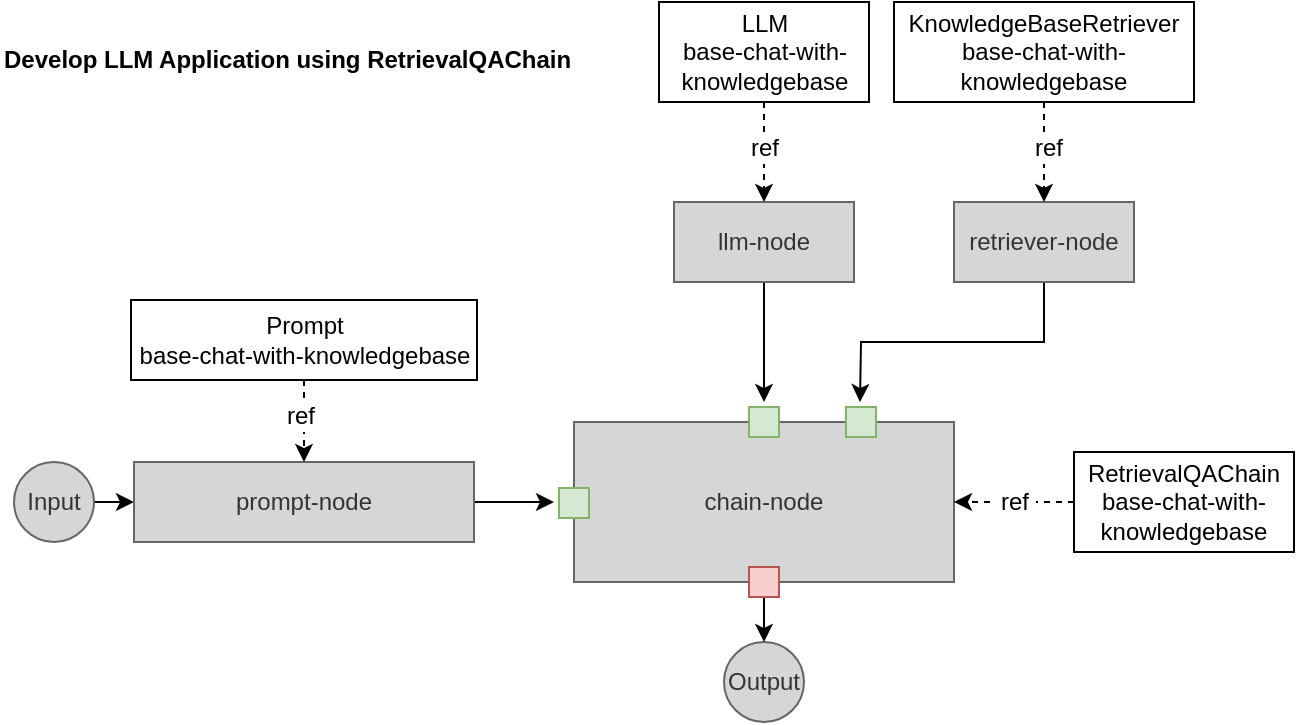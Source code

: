<mxfile version="12.2.4" pages="1"><diagram id="Zn4FlFsgrMPtoJGrlCBt" name="kao-qa-app-flow"><mxGraphModel dx="1045" dy="517" grid="0" gridSize="10" guides="1" tooltips="1" connect="1" arrows="1" fold="1" page="1" pageScale="1" pageWidth="827" pageHeight="1169" math="0" shadow="0"><root><mxCell id="0"/><mxCell id="1" parent="0"/><mxCell id="22" style="edgeStyle=orthogonalEdgeStyle;rounded=0;orthogonalLoop=1;jettySize=auto;html=1;exitX=1;exitY=0.5;exitDx=0;exitDy=0;entryX=0;entryY=0.5;entryDx=0;entryDy=0;" parent="1" source="29" target="3" edge="1"><mxGeometry relative="1" as="geometry"><mxPoint x="130" y="290" as="sourcePoint"/></mxGeometry></mxCell><mxCell id="9" style="edgeStyle=orthogonalEdgeStyle;rounded=0;orthogonalLoop=1;jettySize=auto;html=1;exitX=1;exitY=0.5;exitDx=0;exitDy=0;" parent="1" source="3" edge="1"><mxGeometry relative="1" as="geometry"><mxPoint x="320" y="290" as="targetPoint"/></mxGeometry></mxCell><mxCell id="3" value="prompt-node" style="rounded=0;whiteSpace=wrap;html=1;fillColor=#D6D6D6;strokeColor=#666666;fontColor=#333333;" parent="1" vertex="1"><mxGeometry x="110" y="270" width="170" height="40" as="geometry"/></mxCell><mxCell id="10" style="edgeStyle=orthogonalEdgeStyle;rounded=0;orthogonalLoop=1;jettySize=auto;html=1;exitX=0.5;exitY=1;exitDx=0;exitDy=0;" parent="1" source="4" edge="1"><mxGeometry relative="1" as="geometry"><mxPoint x="425" y="240" as="targetPoint"/></mxGeometry></mxCell><mxCell id="4" value="llm-node" style="rounded=0;whiteSpace=wrap;html=1;fillColor=#D6D6D6;strokeColor=#666666;fontColor=#333333;" parent="1" vertex="1"><mxGeometry x="380" y="140" width="90" height="40" as="geometry"/></mxCell><mxCell id="14" style="edgeStyle=orthogonalEdgeStyle;rounded=0;orthogonalLoop=1;jettySize=auto;html=1;exitX=0.5;exitY=1;exitDx=0;exitDy=0;" parent="1" source="5" edge="1"><mxGeometry relative="1" as="geometry"><mxPoint x="473" y="240" as="targetPoint"/></mxGeometry></mxCell><mxCell id="5" value="retriever-node" style="rounded=0;whiteSpace=wrap;html=1;fillColor=#D6D6D6;strokeColor=#666666;fontColor=#333333;" parent="1" vertex="1"><mxGeometry x="520" y="140" width="90" height="40" as="geometry"/></mxCell><mxCell id="6" value="chain-node" style="rounded=0;whiteSpace=wrap;html=1;fillColor=#D6D6D6;strokeColor=#666666;fontColor=#333333;" parent="1" vertex="1"><mxGeometry x="330" y="250" width="190" height="80" as="geometry"/></mxCell><mxCell id="8" style="edgeStyle=orthogonalEdgeStyle;rounded=0;orthogonalLoop=1;jettySize=auto;html=1;exitX=0.5;exitY=1;exitDx=0;exitDy=0;entryX=0.5;entryY=0;entryDx=0;entryDy=0;dashed=1;" parent="1" source="7" target="4" edge="1"><mxGeometry relative="1" as="geometry"/></mxCell><mxCell id="17" value="ref" style="text;html=1;resizable=0;points=[];align=center;verticalAlign=middle;labelBackgroundColor=#ffffff;" parent="8" vertex="1" connectable="0"><mxGeometry x="-0.096" relative="1" as="geometry"><mxPoint as="offset"/></mxGeometry></mxCell><mxCell id="7" value="LLM&lt;br&gt;base-chat-with-knowledgebase" style="rounded=0;whiteSpace=wrap;html=1;" parent="1" vertex="1"><mxGeometry x="372.5" y="40" width="105" height="50" as="geometry"/></mxCell><mxCell id="13" style="edgeStyle=orthogonalEdgeStyle;rounded=0;orthogonalLoop=1;jettySize=auto;html=1;exitX=0.5;exitY=1;exitDx=0;exitDy=0;entryX=0.5;entryY=0;entryDx=0;entryDy=0;dashed=1;" parent="1" source="12" target="5" edge="1"><mxGeometry relative="1" as="geometry"/></mxCell><mxCell id="16" value="ref" style="text;html=1;resizable=0;points=[];align=center;verticalAlign=middle;labelBackgroundColor=#ffffff;" parent="13" vertex="1" connectable="0"><mxGeometry x="-0.096" y="2" relative="1" as="geometry"><mxPoint as="offset"/></mxGeometry></mxCell><mxCell id="12" value="KnowledgeBaseRetriever&lt;br&gt;base-chat-with-knowledgebase" style="rounded=0;whiteSpace=wrap;html=1;" parent="1" vertex="1"><mxGeometry x="490" y="40" width="150" height="50" as="geometry"/></mxCell><mxCell id="19" value="&amp;nbsp;" style="edgeStyle=orthogonalEdgeStyle;rounded=0;orthogonalLoop=1;jettySize=auto;html=1;exitX=0;exitY=0.5;exitDx=0;exitDy=0;entryX=1;entryY=0.5;entryDx=0;entryDy=0;dashed=1;" parent="1" source="18" target="6" edge="1"><mxGeometry relative="1" as="geometry"/></mxCell><mxCell id="20" value="&amp;nbsp;ref&amp;nbsp;" style="text;html=1;resizable=0;points=[];align=center;verticalAlign=middle;labelBackgroundColor=#ffffff;" parent="19" vertex="1" connectable="0"><mxGeometry x="0.267" relative="1" as="geometry"><mxPoint x="8" as="offset"/></mxGeometry></mxCell><mxCell id="18" value="RetrievalQAChain&lt;br&gt;base-chat-with-knowledgebase" style="rounded=0;whiteSpace=wrap;html=1;" parent="1" vertex="1"><mxGeometry x="580" y="265" width="110" height="50" as="geometry"/></mxCell><mxCell id="25" value="" style="rounded=0;whiteSpace=wrap;html=1;fillColor=#d5e8d4;strokeColor=#82b366;" parent="1" vertex="1"><mxGeometry x="417.5" y="242.5" width="15" height="15" as="geometry"/></mxCell><mxCell id="27" value="" style="rounded=0;whiteSpace=wrap;html=1;fillColor=#d5e8d4;strokeColor=#82b366;" parent="1" vertex="1"><mxGeometry x="466" y="242.5" width="15" height="15" as="geometry"/></mxCell><mxCell id="28" value="" style="rounded=0;whiteSpace=wrap;html=1;fillColor=#d5e8d4;strokeColor=#82b366;" parent="1" vertex="1"><mxGeometry x="322.5" y="283" width="15" height="15" as="geometry"/></mxCell><mxCell id="29" value="Input" style="ellipse;whiteSpace=wrap;html=1;aspect=fixed;strokeColor=#666666;fillColor=#D6D6D6;fontColor=#333333;" parent="1" vertex="1"><mxGeometry x="50" y="270" width="40" height="40" as="geometry"/></mxCell><mxCell id="30" value="Output" style="ellipse;whiteSpace=wrap;html=1;aspect=fixed;strokeColor=#666666;fillColor=#D6D6D6;fontColor=#333333;" parent="1" vertex="1"><mxGeometry x="405" y="360" width="40" height="40" as="geometry"/></mxCell><mxCell id="35" style="edgeStyle=orthogonalEdgeStyle;rounded=0;orthogonalLoop=1;jettySize=auto;html=1;exitX=0.5;exitY=1;exitDx=0;exitDy=0;entryX=0.5;entryY=0;entryDx=0;entryDy=0;" parent="1" source="31" target="30" edge="1"><mxGeometry relative="1" as="geometry"/></mxCell><mxCell id="31" value="" style="rounded=0;whiteSpace=wrap;html=1;fillColor=#f8cecc;strokeColor=#b85450;" parent="1" vertex="1"><mxGeometry x="417.5" y="322.5" width="15" height="15" as="geometry"/></mxCell><mxCell id="41" style="edgeStyle=orthogonalEdgeStyle;rounded=0;orthogonalLoop=1;jettySize=auto;html=1;exitX=0.5;exitY=1;exitDx=0;exitDy=0;entryX=0.5;entryY=0;entryDx=0;entryDy=0;dashed=1;" parent="1" source="40" target="3" edge="1"><mxGeometry relative="1" as="geometry"/></mxCell><mxCell id="42" value="ref" style="text;html=1;resizable=0;points=[];align=center;verticalAlign=middle;labelBackgroundColor=#ffffff;" parent="41" vertex="1" connectable="0"><mxGeometry x="-0.126" y="-2" relative="1" as="geometry"><mxPoint as="offset"/></mxGeometry></mxCell><mxCell id="40" value="Prompt&lt;br&gt;base-chat-with-knowledgebase" style="rounded=0;whiteSpace=wrap;html=1;" parent="1" vertex="1"><mxGeometry x="108.5" y="189" width="173" height="40" as="geometry"/></mxCell><mxCell id="43" value="Develop LLM Application using&amp;nbsp;&lt;span style=&quot;text-align: center;&quot;&gt;RetrievalQAChain&lt;/span&gt;" style="text;html=1;fontStyle=1" parent="1" vertex="1"><mxGeometry x="43" y="55" width="190" height="30" as="geometry"/></mxCell></root></mxGraphModel></diagram></mxfile>